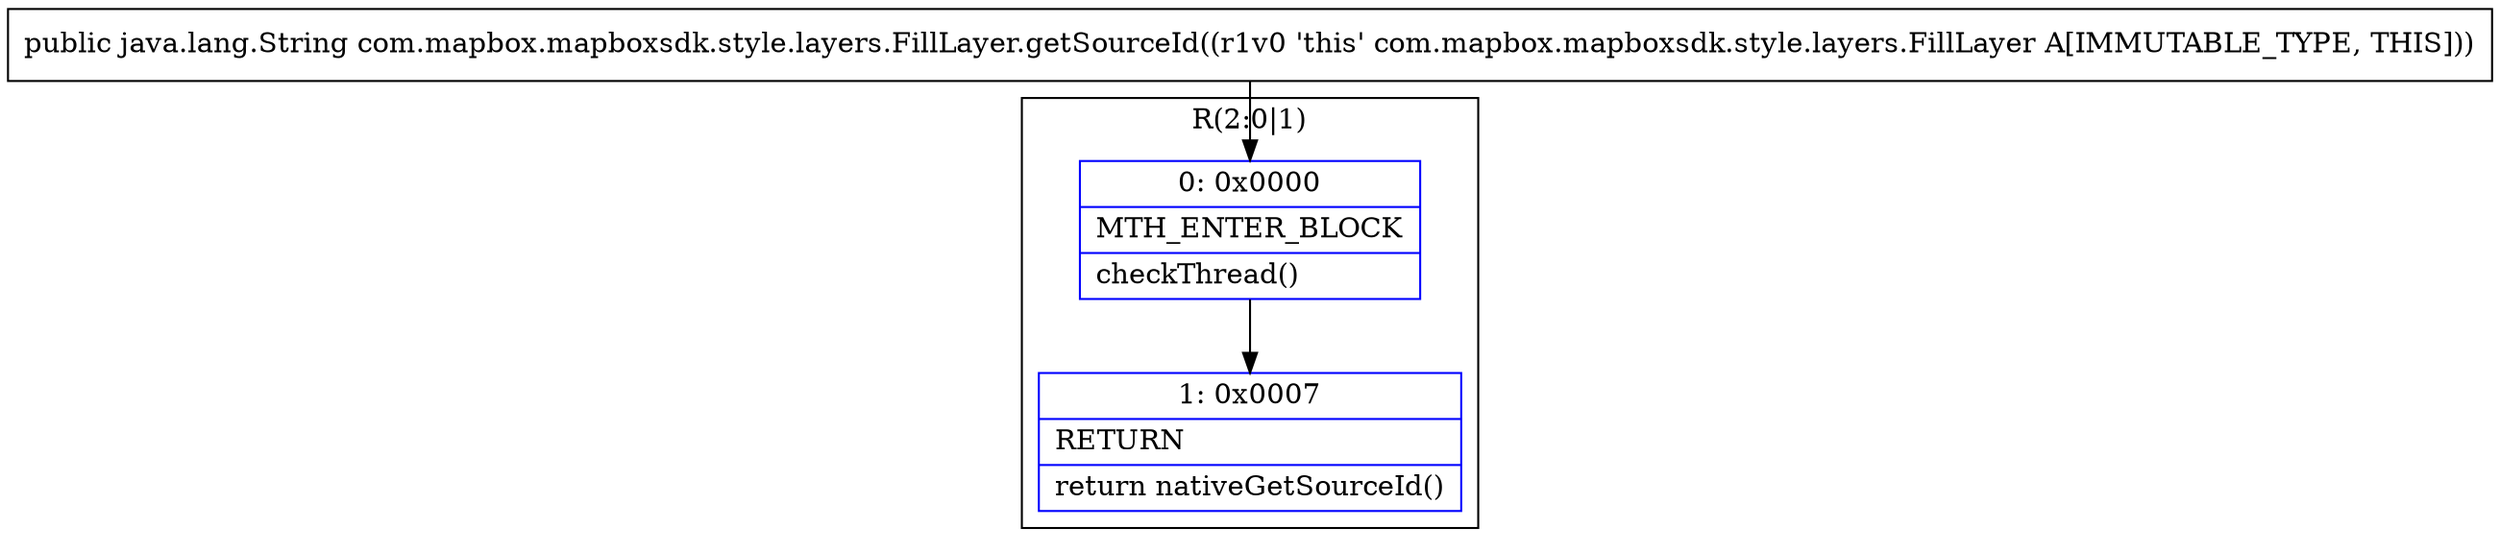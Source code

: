 digraph "CFG forcom.mapbox.mapboxsdk.style.layers.FillLayer.getSourceId()Ljava\/lang\/String;" {
subgraph cluster_Region_1920998532 {
label = "R(2:0|1)";
node [shape=record,color=blue];
Node_0 [shape=record,label="{0\:\ 0x0000|MTH_ENTER_BLOCK\l|checkThread()\l}"];
Node_1 [shape=record,label="{1\:\ 0x0007|RETURN\l|return nativeGetSourceId()\l}"];
}
MethodNode[shape=record,label="{public java.lang.String com.mapbox.mapboxsdk.style.layers.FillLayer.getSourceId((r1v0 'this' com.mapbox.mapboxsdk.style.layers.FillLayer A[IMMUTABLE_TYPE, THIS])) }"];
MethodNode -> Node_0;
Node_0 -> Node_1;
}

